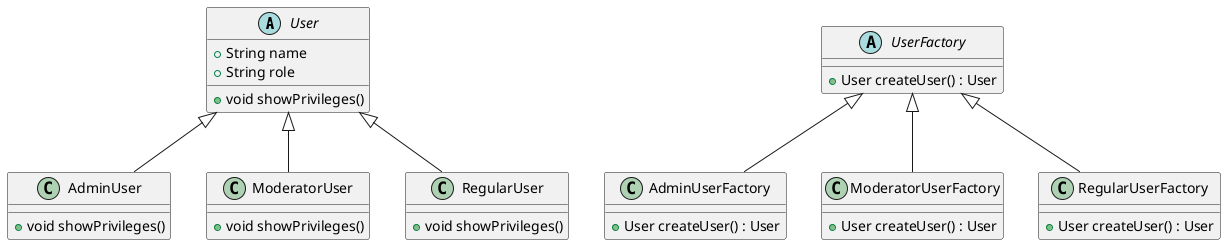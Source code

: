 @startuml users

' Apstraktna klasa User
abstract class User {
    + String name
    + String role
    + void showPrivileges()
}

' Konkretné klase korisnika
class AdminUser {
    + void showPrivileges()
}

class ModeratorUser {
    + void showPrivileges()
}

class RegularUser {
    + void showPrivileges()
}

' Apstraktna fabrika
abstract class UserFactory {
    + User createUser() : User
}

' Konkretné fabrike
class AdminUserFactory {
    + User createUser() : User
}

class ModeratorUserFactory {
    + User createUser() : User
}

class RegularUserFactory {
    + User createUser() : User
}

' Relacije
User <|-- AdminUser
User <|-- ModeratorUser
User <|-- RegularUser

UserFactory <|-- AdminUserFactory
UserFactory <|-- ModeratorUserFactory
UserFactory <|-- RegularUserFactory

@enduml
